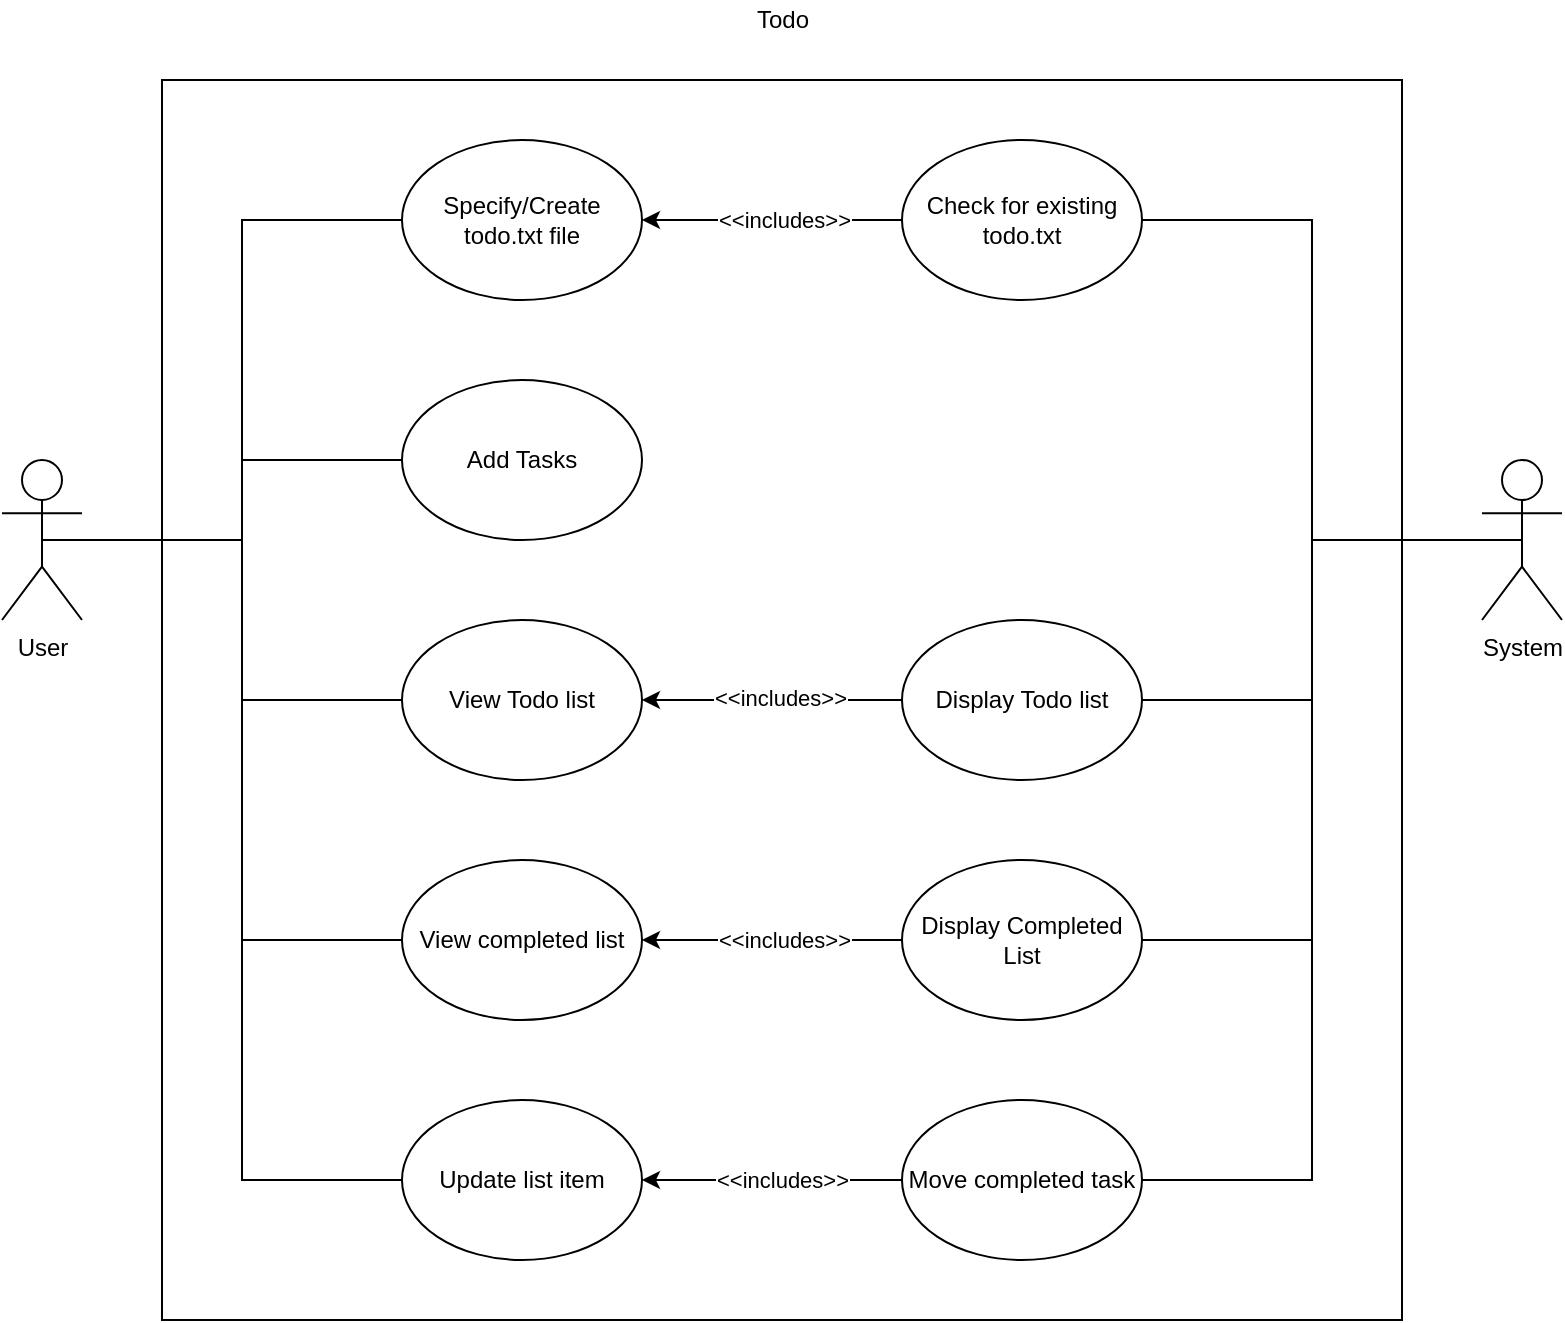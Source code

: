 <mxfile version="14.5.1" type="device"><diagram id="KlEjck-lJ7RkBwRVelsQ" name="Page-1"><mxGraphModel dx="1086" dy="806" grid="1" gridSize="10" guides="1" tooltips="1" connect="1" arrows="1" fold="1" page="1" pageScale="1" pageWidth="1169" pageHeight="827" math="0" shadow="0"><root><mxCell id="0"/><mxCell id="1" parent="0"/><mxCell id="1VNi_7xWvTS8D6Kr5oSn-1" value="" style="whiteSpace=wrap;html=1;aspect=fixed;" vertex="1" parent="1"><mxGeometry x="120" y="50" width="620" height="620" as="geometry"/></mxCell><mxCell id="1VNi_7xWvTS8D6Kr5oSn-7" style="edgeStyle=orthogonalEdgeStyle;rounded=0;orthogonalLoop=1;jettySize=auto;html=1;exitX=0.5;exitY=0.5;exitDx=0;exitDy=0;exitPerimeter=0;entryX=0;entryY=0.5;entryDx=0;entryDy=0;endArrow=none;endFill=0;" edge="1" parent="1" source="1VNi_7xWvTS8D6Kr5oSn-2" target="1VNi_7xWvTS8D6Kr5oSn-6"><mxGeometry relative="1" as="geometry"/></mxCell><mxCell id="1VNi_7xWvTS8D6Kr5oSn-12" style="edgeStyle=orthogonalEdgeStyle;rounded=0;orthogonalLoop=1;jettySize=auto;html=1;exitX=0.5;exitY=0.5;exitDx=0;exitDy=0;exitPerimeter=0;entryX=0;entryY=0.5;entryDx=0;entryDy=0;endArrow=none;endFill=0;" edge="1" parent="1" source="1VNi_7xWvTS8D6Kr5oSn-2" target="1VNi_7xWvTS8D6Kr5oSn-11"><mxGeometry relative="1" as="geometry"/></mxCell><mxCell id="1VNi_7xWvTS8D6Kr5oSn-19" style="edgeStyle=orthogonalEdgeStyle;rounded=0;orthogonalLoop=1;jettySize=auto;html=1;exitX=0.5;exitY=0.5;exitDx=0;exitDy=0;exitPerimeter=0;entryX=0;entryY=0.5;entryDx=0;entryDy=0;endArrow=none;endFill=0;" edge="1" parent="1" source="1VNi_7xWvTS8D6Kr5oSn-2" target="1VNi_7xWvTS8D6Kr5oSn-15"><mxGeometry relative="1" as="geometry"/></mxCell><mxCell id="1VNi_7xWvTS8D6Kr5oSn-23" style="edgeStyle=orthogonalEdgeStyle;rounded=0;orthogonalLoop=1;jettySize=auto;html=1;exitX=0.5;exitY=0.5;exitDx=0;exitDy=0;exitPerimeter=0;entryX=0;entryY=0.5;entryDx=0;entryDy=0;endArrow=none;endFill=0;" edge="1" parent="1" source="1VNi_7xWvTS8D6Kr5oSn-2" target="1VNi_7xWvTS8D6Kr5oSn-22"><mxGeometry relative="1" as="geometry"/></mxCell><mxCell id="1VNi_7xWvTS8D6Kr5oSn-26" style="edgeStyle=orthogonalEdgeStyle;rounded=0;orthogonalLoop=1;jettySize=auto;html=1;exitX=0.5;exitY=0.5;exitDx=0;exitDy=0;exitPerimeter=0;entryX=0;entryY=0.5;entryDx=0;entryDy=0;endArrow=none;endFill=0;" edge="1" parent="1" source="1VNi_7xWvTS8D6Kr5oSn-2" target="1VNi_7xWvTS8D6Kr5oSn-25"><mxGeometry relative="1" as="geometry"/></mxCell><mxCell id="1VNi_7xWvTS8D6Kr5oSn-2" value="User&lt;br&gt;" style="shape=umlActor;verticalLabelPosition=bottom;verticalAlign=top;html=1;outlineConnect=0;" vertex="1" parent="1"><mxGeometry x="40" y="240" width="40" height="80" as="geometry"/></mxCell><mxCell id="1VNi_7xWvTS8D6Kr5oSn-6" value="Specify/Create todo.txt file" style="ellipse;whiteSpace=wrap;html=1;" vertex="1" parent="1"><mxGeometry x="240" y="80" width="120" height="80" as="geometry"/></mxCell><mxCell id="1VNi_7xWvTS8D6Kr5oSn-30" style="edgeStyle=orthogonalEdgeStyle;rounded=0;orthogonalLoop=1;jettySize=auto;html=1;exitX=0;exitY=0.5;exitDx=0;exitDy=0;entryX=1;entryY=0.5;entryDx=0;entryDy=0;endArrow=classic;endFill=1;" edge="1" parent="1" source="1VNi_7xWvTS8D6Kr5oSn-8" target="1VNi_7xWvTS8D6Kr5oSn-6"><mxGeometry relative="1" as="geometry"><Array as="points"><mxPoint x="550" y="120"/><mxPoint x="550" y="120"/></Array></mxGeometry></mxCell><mxCell id="1VNi_7xWvTS8D6Kr5oSn-31" value="&amp;lt;&amp;lt;includes&amp;gt;&amp;gt;" style="edgeLabel;html=1;align=center;verticalAlign=middle;resizable=0;points=[];" vertex="1" connectable="0" parent="1VNi_7xWvTS8D6Kr5oSn-30"><mxGeometry x="-0.076" y="-1" relative="1" as="geometry"><mxPoint x="-64" y="1" as="offset"/></mxGeometry></mxCell><mxCell id="1VNi_7xWvTS8D6Kr5oSn-8" value="Check for existing todo.txt" style="ellipse;whiteSpace=wrap;html=1;" vertex="1" parent="1"><mxGeometry x="490" y="80" width="120" height="80" as="geometry"/></mxCell><mxCell id="1VNi_7xWvTS8D6Kr5oSn-10" value="Todo" style="text;html=1;align=center;verticalAlign=middle;resizable=0;points=[];autosize=1;" vertex="1" parent="1"><mxGeometry x="410" y="10" width="40" height="20" as="geometry"/></mxCell><mxCell id="1VNi_7xWvTS8D6Kr5oSn-11" value="Add Tasks" style="ellipse;whiteSpace=wrap;html=1;" vertex="1" parent="1"><mxGeometry x="240" y="200" width="120" height="80" as="geometry"/></mxCell><mxCell id="1VNi_7xWvTS8D6Kr5oSn-15" value="View Todo list" style="ellipse;whiteSpace=wrap;html=1;" vertex="1" parent="1"><mxGeometry x="240" y="320" width="120" height="80" as="geometry"/></mxCell><mxCell id="1VNi_7xWvTS8D6Kr5oSn-18" style="edgeStyle=orthogonalEdgeStyle;rounded=0;orthogonalLoop=1;jettySize=auto;html=1;exitX=0.5;exitY=0.5;exitDx=0;exitDy=0;exitPerimeter=0;entryX=1;entryY=0.5;entryDx=0;entryDy=0;endArrow=none;endFill=0;" edge="1" parent="1" source="1VNi_7xWvTS8D6Kr5oSn-16" target="1VNi_7xWvTS8D6Kr5oSn-8"><mxGeometry relative="1" as="geometry"/></mxCell><mxCell id="1VNi_7xWvTS8D6Kr5oSn-29" style="edgeStyle=orthogonalEdgeStyle;rounded=0;orthogonalLoop=1;jettySize=auto;html=1;exitX=0.5;exitY=0.5;exitDx=0;exitDy=0;exitPerimeter=0;entryX=1;entryY=0.5;entryDx=0;entryDy=0;endArrow=none;endFill=0;" edge="1" parent="1" source="1VNi_7xWvTS8D6Kr5oSn-16" target="1VNi_7xWvTS8D6Kr5oSn-28"><mxGeometry relative="1" as="geometry"/></mxCell><mxCell id="1VNi_7xWvTS8D6Kr5oSn-40" style="edgeStyle=orthogonalEdgeStyle;rounded=0;orthogonalLoop=1;jettySize=auto;html=1;exitX=0.5;exitY=0.5;exitDx=0;exitDy=0;exitPerimeter=0;entryX=1;entryY=0.5;entryDx=0;entryDy=0;startArrow=none;startFill=0;endArrow=none;endFill=0;" edge="1" parent="1" source="1VNi_7xWvTS8D6Kr5oSn-16" target="1VNi_7xWvTS8D6Kr5oSn-37"><mxGeometry relative="1" as="geometry"/></mxCell><mxCell id="1VNi_7xWvTS8D6Kr5oSn-41" style="edgeStyle=orthogonalEdgeStyle;rounded=0;orthogonalLoop=1;jettySize=auto;html=1;exitX=0.5;exitY=0.5;exitDx=0;exitDy=0;exitPerimeter=0;entryX=1;entryY=0.5;entryDx=0;entryDy=0;startArrow=none;startFill=0;endArrow=none;endFill=0;" edge="1" parent="1" source="1VNi_7xWvTS8D6Kr5oSn-16" target="1VNi_7xWvTS8D6Kr5oSn-34"><mxGeometry relative="1" as="geometry"/></mxCell><mxCell id="1VNi_7xWvTS8D6Kr5oSn-16" value="System&lt;br&gt;" style="shape=umlActor;verticalLabelPosition=bottom;verticalAlign=top;html=1;outlineConnect=0;" vertex="1" parent="1"><mxGeometry x="780" y="240" width="40" height="80" as="geometry"/></mxCell><mxCell id="1VNi_7xWvTS8D6Kr5oSn-35" style="edgeStyle=orthogonalEdgeStyle;rounded=0;orthogonalLoop=1;jettySize=auto;html=1;exitX=1;exitY=0.5;exitDx=0;exitDy=0;entryX=0;entryY=0.5;entryDx=0;entryDy=0;endArrow=none;endFill=0;startArrow=classic;startFill=1;" edge="1" parent="1" source="1VNi_7xWvTS8D6Kr5oSn-22" target="1VNi_7xWvTS8D6Kr5oSn-34"><mxGeometry relative="1" as="geometry"/></mxCell><mxCell id="1VNi_7xWvTS8D6Kr5oSn-36" value="&amp;lt;&amp;lt;includes&amp;gt;&amp;gt;" style="edgeLabel;html=1;align=center;verticalAlign=middle;resizable=0;points=[];" vertex="1" connectable="0" parent="1VNi_7xWvTS8D6Kr5oSn-35"><mxGeometry x="0.081" relative="1" as="geometry"><mxPoint as="offset"/></mxGeometry></mxCell><mxCell id="1VNi_7xWvTS8D6Kr5oSn-22" value="View completed list" style="ellipse;whiteSpace=wrap;html=1;" vertex="1" parent="1"><mxGeometry x="240" y="440" width="120" height="80" as="geometry"/></mxCell><mxCell id="1VNi_7xWvTS8D6Kr5oSn-25" value="Update list item" style="ellipse;whiteSpace=wrap;html=1;" vertex="1" parent="1"><mxGeometry x="240" y="560" width="120" height="80" as="geometry"/></mxCell><mxCell id="1VNi_7xWvTS8D6Kr5oSn-32" style="edgeStyle=orthogonalEdgeStyle;rounded=0;orthogonalLoop=1;jettySize=auto;html=1;exitX=0;exitY=0.5;exitDx=0;exitDy=0;entryX=1;entryY=0.5;entryDx=0;entryDy=0;endArrow=classic;endFill=1;" edge="1" parent="1" source="1VNi_7xWvTS8D6Kr5oSn-28" target="1VNi_7xWvTS8D6Kr5oSn-25"><mxGeometry relative="1" as="geometry"/></mxCell><mxCell id="1VNi_7xWvTS8D6Kr5oSn-33" value="&amp;lt;&amp;lt;includes&amp;gt;&amp;gt;" style="edgeLabel;html=1;align=center;verticalAlign=middle;resizable=0;points=[];" vertex="1" connectable="0" parent="1VNi_7xWvTS8D6Kr5oSn-32"><mxGeometry x="-0.069" relative="1" as="geometry"><mxPoint as="offset"/></mxGeometry></mxCell><mxCell id="1VNi_7xWvTS8D6Kr5oSn-28" value="Move completed task" style="ellipse;whiteSpace=wrap;html=1;" vertex="1" parent="1"><mxGeometry x="490" y="560" width="120" height="80" as="geometry"/></mxCell><mxCell id="1VNi_7xWvTS8D6Kr5oSn-34" value="Display Completed List" style="ellipse;whiteSpace=wrap;html=1;" vertex="1" parent="1"><mxGeometry x="490" y="440" width="120" height="80" as="geometry"/></mxCell><mxCell id="1VNi_7xWvTS8D6Kr5oSn-38" style="edgeStyle=orthogonalEdgeStyle;rounded=0;orthogonalLoop=1;jettySize=auto;html=1;exitX=0;exitY=0.5;exitDx=0;exitDy=0;entryX=1;entryY=0.5;entryDx=0;entryDy=0;endArrow=classic;endFill=1;" edge="1" parent="1" source="1VNi_7xWvTS8D6Kr5oSn-37" target="1VNi_7xWvTS8D6Kr5oSn-15"><mxGeometry relative="1" as="geometry"/></mxCell><mxCell id="1VNi_7xWvTS8D6Kr5oSn-39" value="&amp;lt;&amp;lt;includes&amp;gt;&amp;gt;" style="edgeLabel;html=1;align=center;verticalAlign=middle;resizable=0;points=[];" vertex="1" connectable="0" parent="1VNi_7xWvTS8D6Kr5oSn-38"><mxGeometry x="-0.065" y="-1" relative="1" as="geometry"><mxPoint as="offset"/></mxGeometry></mxCell><mxCell id="1VNi_7xWvTS8D6Kr5oSn-37" value="Display Todo list" style="ellipse;whiteSpace=wrap;html=1;" vertex="1" parent="1"><mxGeometry x="490" y="320" width="120" height="80" as="geometry"/></mxCell></root></mxGraphModel></diagram></mxfile>